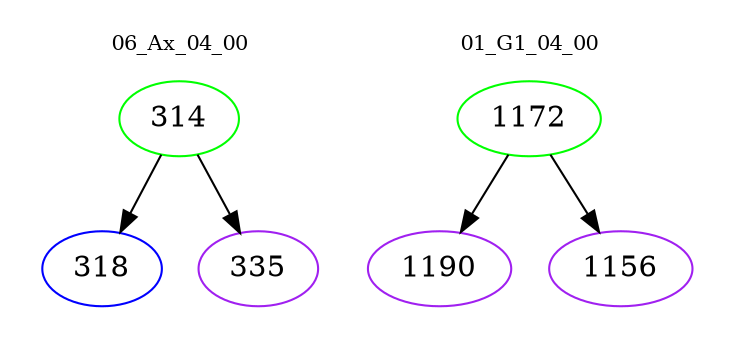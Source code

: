digraph{
subgraph cluster_0 {
color = white
label = "06_Ax_04_00";
fontsize=10;
T0_314 [label="314", color="green"]
T0_314 -> T0_318 [color="black"]
T0_318 [label="318", color="blue"]
T0_314 -> T0_335 [color="black"]
T0_335 [label="335", color="purple"]
}
subgraph cluster_1 {
color = white
label = "01_G1_04_00";
fontsize=10;
T1_1172 [label="1172", color="green"]
T1_1172 -> T1_1190 [color="black"]
T1_1190 [label="1190", color="purple"]
T1_1172 -> T1_1156 [color="black"]
T1_1156 [label="1156", color="purple"]
}
}
